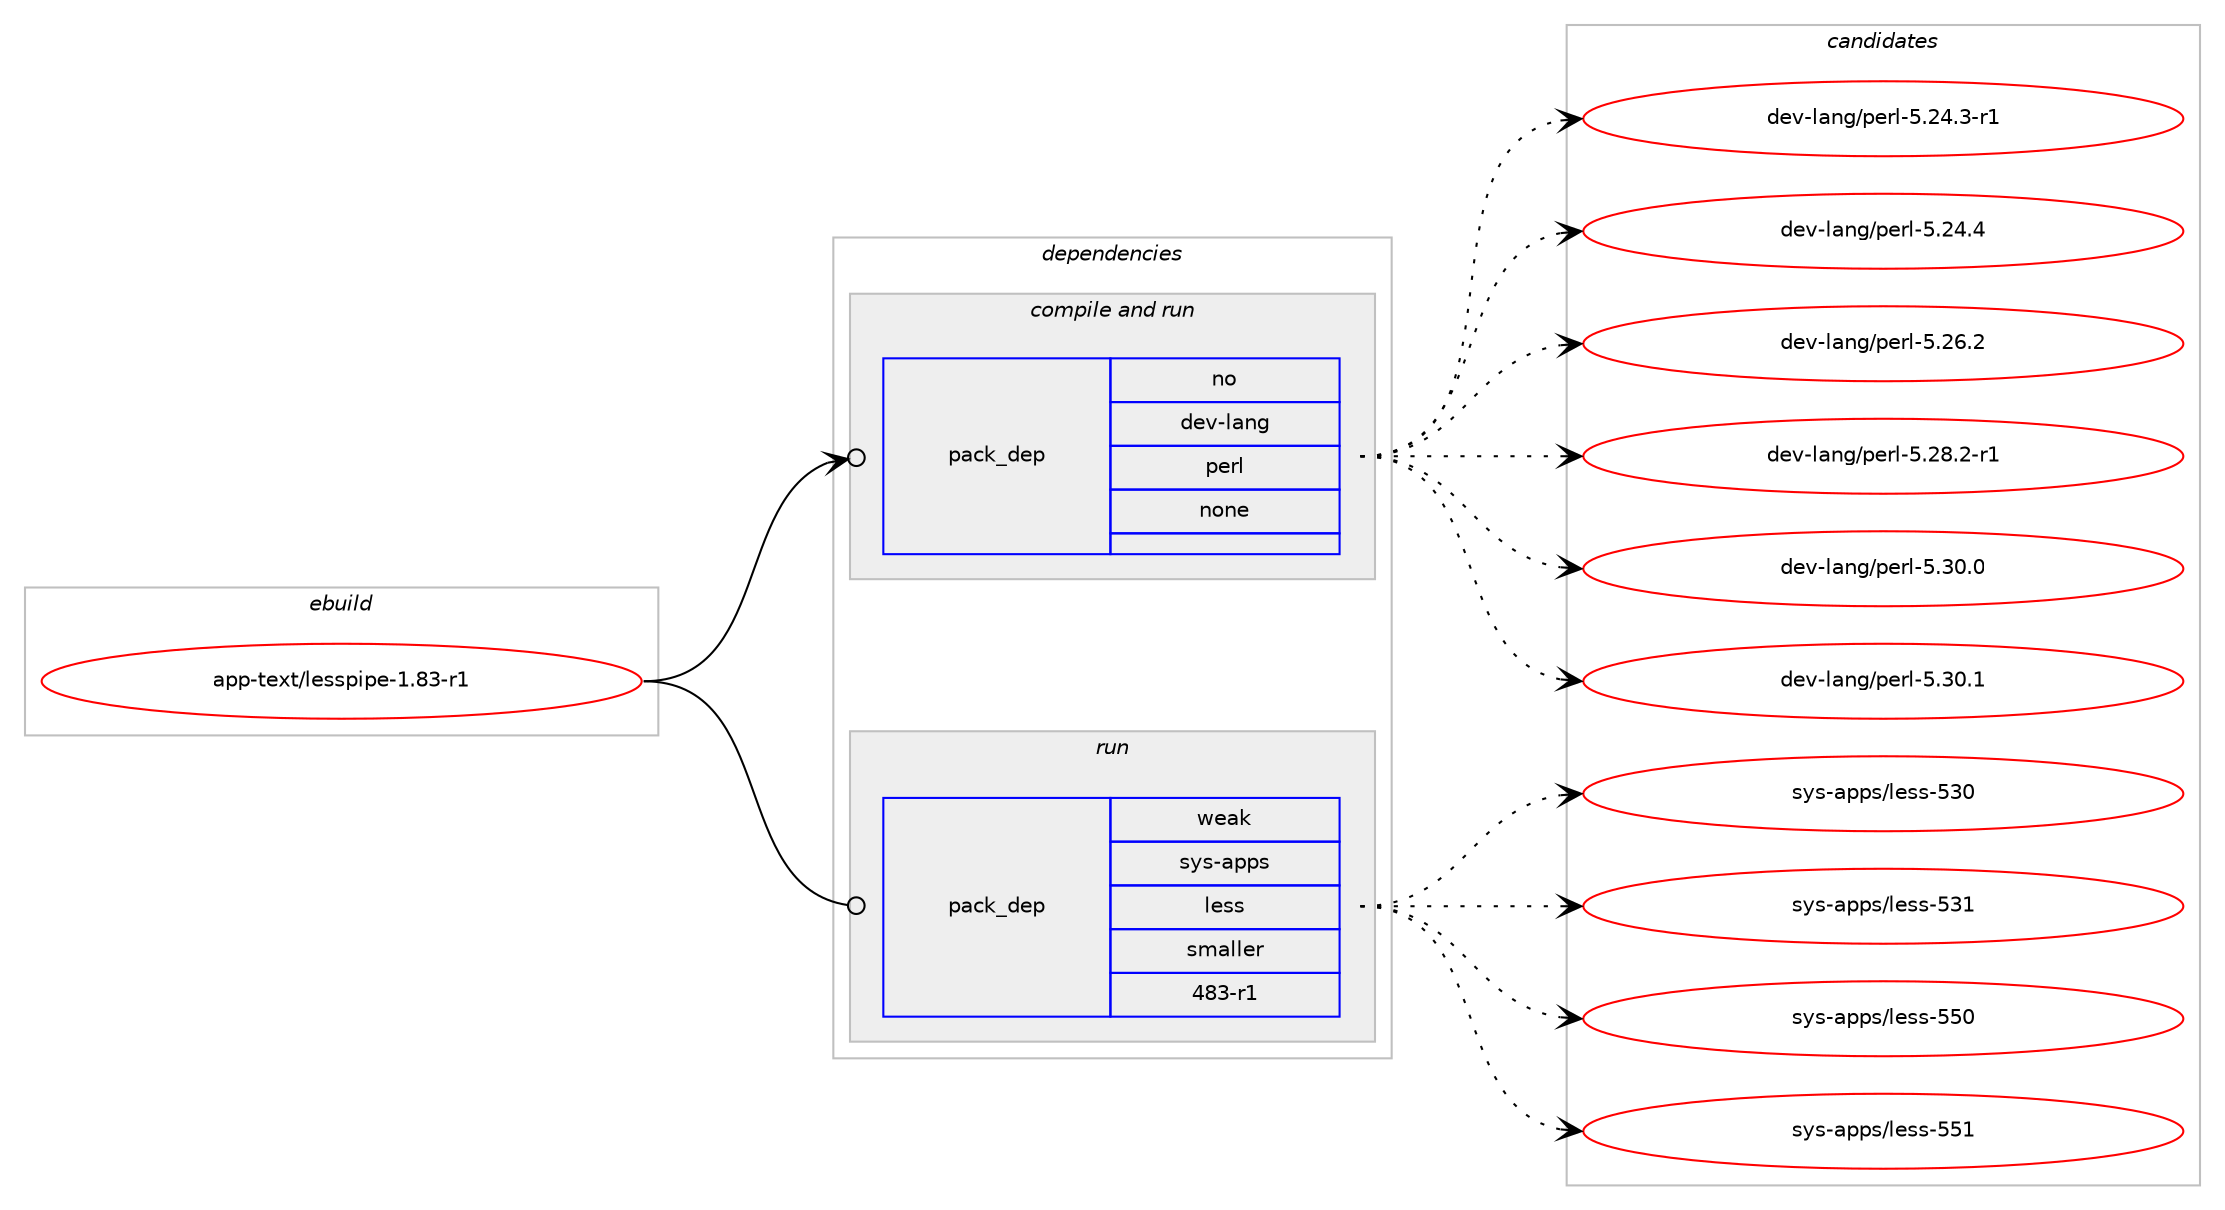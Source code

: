 digraph prolog {

# *************
# Graph options
# *************

newrank=true;
concentrate=true;
compound=true;
graph [rankdir=LR,fontname=Helvetica,fontsize=10,ranksep=1.5];#, ranksep=2.5, nodesep=0.2];
edge  [arrowhead=vee];
node  [fontname=Helvetica,fontsize=10];

# **********
# The ebuild
# **********

subgraph cluster_leftcol {
color=gray;
rank=same;
label=<<i>ebuild</i>>;
id [label="app-text/lesspipe-1.83-r1", color=red, width=4, href="../app-text/lesspipe-1.83-r1.svg"];
}

# ****************
# The dependencies
# ****************

subgraph cluster_midcol {
color=gray;
label=<<i>dependencies</i>>;
subgraph cluster_compile {
fillcolor="#eeeeee";
style=filled;
label=<<i>compile</i>>;
}
subgraph cluster_compileandrun {
fillcolor="#eeeeee";
style=filled;
label=<<i>compile and run</i>>;
subgraph pack378832 {
dependency509527 [label=<<TABLE BORDER="0" CELLBORDER="1" CELLSPACING="0" CELLPADDING="4" WIDTH="220"><TR><TD ROWSPAN="6" CELLPADDING="30">pack_dep</TD></TR><TR><TD WIDTH="110">no</TD></TR><TR><TD>dev-lang</TD></TR><TR><TD>perl</TD></TR><TR><TD>none</TD></TR><TR><TD></TD></TR></TABLE>>, shape=none, color=blue];
}
id:e -> dependency509527:w [weight=20,style="solid",arrowhead="odotvee"];
}
subgraph cluster_run {
fillcolor="#eeeeee";
style=filled;
label=<<i>run</i>>;
subgraph pack378833 {
dependency509528 [label=<<TABLE BORDER="0" CELLBORDER="1" CELLSPACING="0" CELLPADDING="4" WIDTH="220"><TR><TD ROWSPAN="6" CELLPADDING="30">pack_dep</TD></TR><TR><TD WIDTH="110">weak</TD></TR><TR><TD>sys-apps</TD></TR><TR><TD>less</TD></TR><TR><TD>smaller</TD></TR><TR><TD>483-r1</TD></TR></TABLE>>, shape=none, color=blue];
}
id:e -> dependency509528:w [weight=20,style="solid",arrowhead="odot"];
}
}

# **************
# The candidates
# **************

subgraph cluster_choices {
rank=same;
color=gray;
label=<<i>candidates</i>>;

subgraph choice378832 {
color=black;
nodesep=1;
choice100101118451089711010347112101114108455346505246514511449 [label="dev-lang/perl-5.24.3-r1", color=red, width=4,href="../dev-lang/perl-5.24.3-r1.svg"];
choice10010111845108971101034711210111410845534650524652 [label="dev-lang/perl-5.24.4", color=red, width=4,href="../dev-lang/perl-5.24.4.svg"];
choice10010111845108971101034711210111410845534650544650 [label="dev-lang/perl-5.26.2", color=red, width=4,href="../dev-lang/perl-5.26.2.svg"];
choice100101118451089711010347112101114108455346505646504511449 [label="dev-lang/perl-5.28.2-r1", color=red, width=4,href="../dev-lang/perl-5.28.2-r1.svg"];
choice10010111845108971101034711210111410845534651484648 [label="dev-lang/perl-5.30.0", color=red, width=4,href="../dev-lang/perl-5.30.0.svg"];
choice10010111845108971101034711210111410845534651484649 [label="dev-lang/perl-5.30.1", color=red, width=4,href="../dev-lang/perl-5.30.1.svg"];
dependency509527:e -> choice100101118451089711010347112101114108455346505246514511449:w [style=dotted,weight="100"];
dependency509527:e -> choice10010111845108971101034711210111410845534650524652:w [style=dotted,weight="100"];
dependency509527:e -> choice10010111845108971101034711210111410845534650544650:w [style=dotted,weight="100"];
dependency509527:e -> choice100101118451089711010347112101114108455346505646504511449:w [style=dotted,weight="100"];
dependency509527:e -> choice10010111845108971101034711210111410845534651484648:w [style=dotted,weight="100"];
dependency509527:e -> choice10010111845108971101034711210111410845534651484649:w [style=dotted,weight="100"];
}
subgraph choice378833 {
color=black;
nodesep=1;
choice11512111545971121121154710810111511545535148 [label="sys-apps/less-530", color=red, width=4,href="../sys-apps/less-530.svg"];
choice11512111545971121121154710810111511545535149 [label="sys-apps/less-531", color=red, width=4,href="../sys-apps/less-531.svg"];
choice11512111545971121121154710810111511545535348 [label="sys-apps/less-550", color=red, width=4,href="../sys-apps/less-550.svg"];
choice11512111545971121121154710810111511545535349 [label="sys-apps/less-551", color=red, width=4,href="../sys-apps/less-551.svg"];
dependency509528:e -> choice11512111545971121121154710810111511545535148:w [style=dotted,weight="100"];
dependency509528:e -> choice11512111545971121121154710810111511545535149:w [style=dotted,weight="100"];
dependency509528:e -> choice11512111545971121121154710810111511545535348:w [style=dotted,weight="100"];
dependency509528:e -> choice11512111545971121121154710810111511545535349:w [style=dotted,weight="100"];
}
}

}
